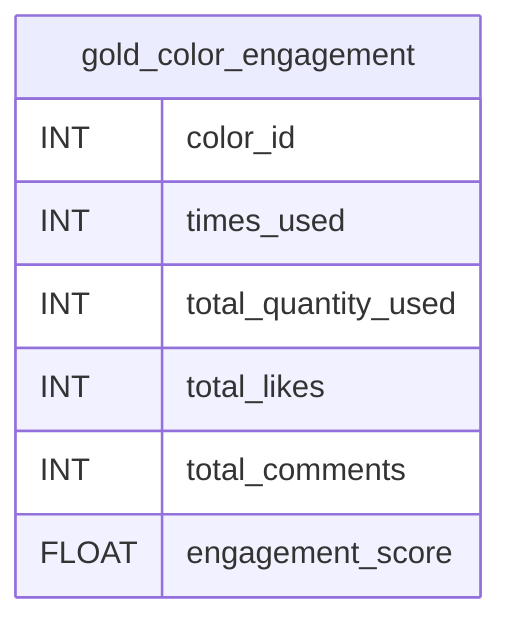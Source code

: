 erDiagram
    gold_color_engagement {
        INT color_id
        INT times_used
        INT total_quantity_used
        INT total_likes
        INT total_comments
        FLOAT engagement_score
    }